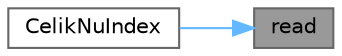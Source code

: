 digraph "read"
{
 // LATEX_PDF_SIZE
  bgcolor="transparent";
  edge [fontname=Helvetica,fontsize=10,labelfontname=Helvetica,labelfontsize=10];
  node [fontname=Helvetica,fontsize=10,shape=box,height=0.2,width=0.4];
  rankdir="RL";
  Node1 [id="Node000001",label="read",height=0.2,width=0.4,color="gray40", fillcolor="grey60", style="filled", fontcolor="black",tooltip=" "];
  Node1 -> Node2 [id="edge1_Node000001_Node000002",dir="back",color="steelblue1",style="solid",tooltip=" "];
  Node2 [id="Node000002",label="CelikNuIndex",height=0.2,width=0.4,color="grey40", fillcolor="white", style="filled",URL="$classFoam_1_1resolutionIndexModels_1_1CelikNuIndex.html#a4e470144b678a0334a0c79bed08d148c",tooltip=" "];
}
